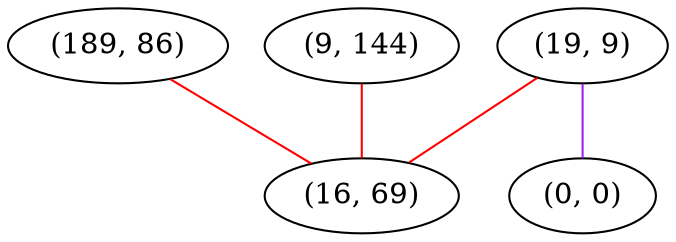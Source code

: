 graph "" {
"(189, 86)";
"(9, 144)";
"(19, 9)";
"(16, 69)";
"(0, 0)";
"(189, 86)" -- "(16, 69)"  [color=red, key=0, weight=1];
"(9, 144)" -- "(16, 69)"  [color=red, key=0, weight=1];
"(19, 9)" -- "(0, 0)"  [color=purple, key=0, weight=4];
"(19, 9)" -- "(16, 69)"  [color=red, key=0, weight=1];
}
